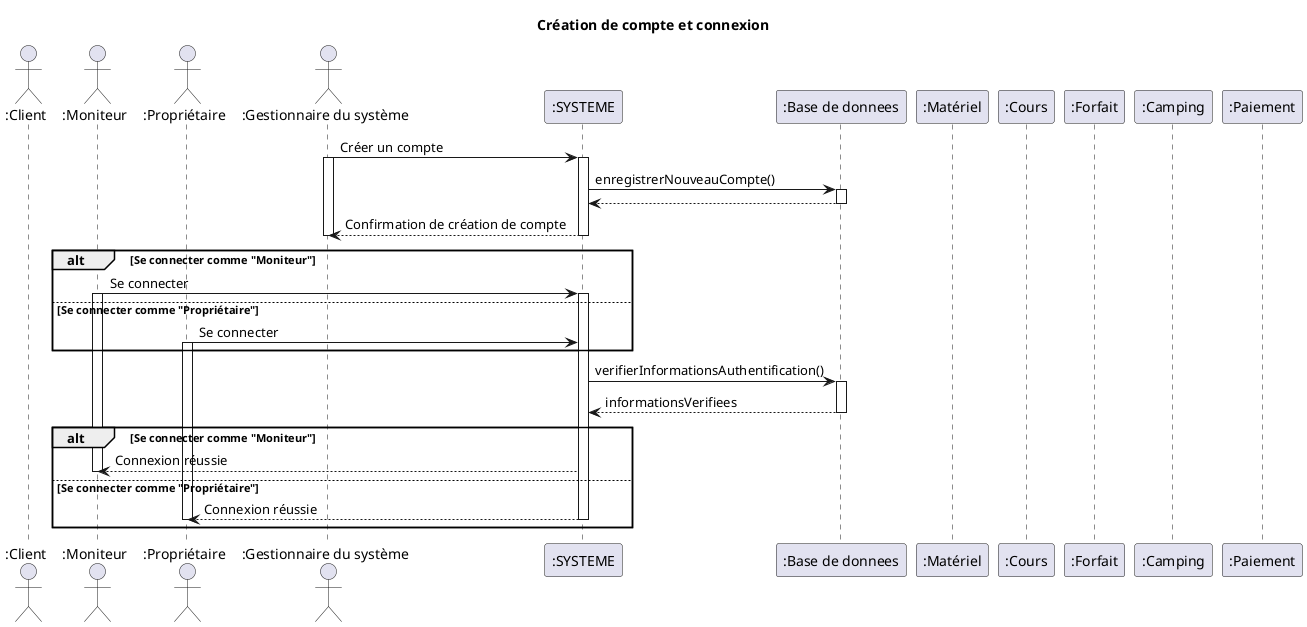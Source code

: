@startuml
actor ":Client" as C
actor ":Moniteur" as M
actor ":Propriétaire" as P
actor ":Gestionnaire du système" as A
participant ":SYSTEME" as App
participant ":Base de donnees" as DB
participant ":Matériel" as Mat
participant ":Cours" as Cour
participant ":Forfait" as Forf
participant ":Camping" as Camp
participant ":Paiement" as Pay

title Création de compte et connexion

' --- Création de compte ---
A -> App : Créer un compte
activate A
activate App
App -> DB : enregistrerNouveauCompte()
activate DB
DB --> App
deactivate DB
App --> A : Confirmation de création de compte
deactivate App
deactivate A

/'
alt Inscription par le Moniteur
    M -> App : Indiquer affiliation à un camping partenaire
else Inscription par le Propriétaire
    P -> App : Indiquer affiliation à un camping partenaire
end
'/

' --- Authentification ---
alt Se connecter comme "Moniteur"
    M -> App : Se connecter
    activate M
    activate App
else Se connecter comme "Propriétaire"
    P -> App : Se connecter
    activate P
end

App -> DB : verifierInformationsAuthentification()
activate DB
DB --> App : informationsVerifiees
deactivate DB

alt Se connecter comme "Moniteur"
    App --> M : Connexion réussie
    deactivate M
else Se connecter comme "Propriétaire"
    App --> P : Connexion réussie
    deactivate P
    deactivate App
end
@enduml
